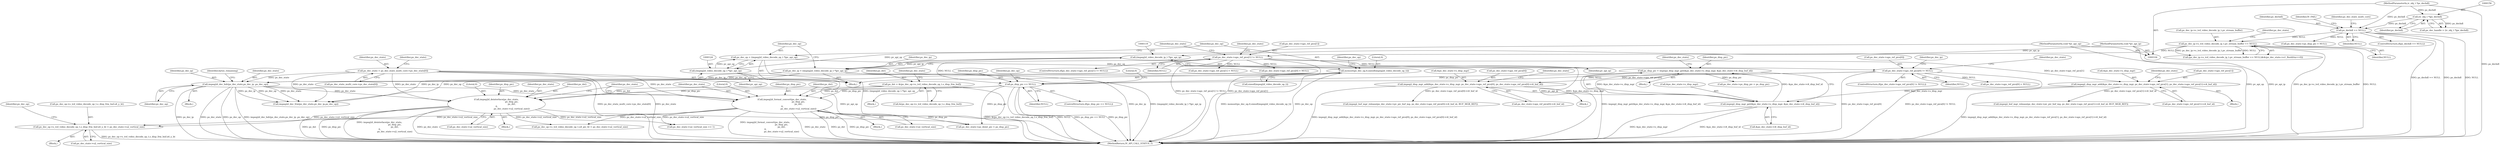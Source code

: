 digraph "0_Android_a86eb798d077b9b25c8f8c77e3c02c2f287c1ce7@pointer" {
"1000857" [label="(Call,ps_dec_op->s_ivd_video_decode_op_t.s_disp_frm_buf.u4_y_ht = ps_dec_state->u2_vertical_size)"];
"1000706" [label="(Call,impeg2d_deinterlace(ps_dec_state,\n                                            ps_disp_pic,\n                                            ps_dst,\n 0,\n                                            ps_dec_state->u2_vertical_size))"];
"1000331" [label="(Call,impeg2d_dec_hdr(ps_dec_state,ps_dec_ip ,ps_dec_op))"];
"1000170" [label="(Call,ps_dec_state = ps_dec_state_multi_core->ps_dec_state[0])"];
"1000116" [label="(Call,ps_dec_ip = (impeg2d_video_decode_ip_t *)pv_api_ip)"];
"1000118" [label="(Call,(impeg2d_video_decode_ip_t *)pv_api_ip)"];
"1000106" [label="(MethodParameterIn,void *pv_api_ip)"];
"1000126" [label="(Call,memset(ps_dec_op,0,sizeof(impeg2d_video_decode_op_t)))"];
"1000121" [label="(Call,ps_dec_op = (impeg2d_video_decode_op_t *)pv_api_op)"];
"1000123" [label="(Call,(impeg2d_video_decode_op_t *)pv_api_op)"];
"1000107" [label="(MethodParameterIn,void *pv_api_op)"];
"1000511" [label="(Call,ps_disp_pic == NULL)"];
"1000494" [label="(Call,ps_disp_pic = impeg2_disp_mgr_get(&ps_dec_state->s_disp_mgr, &ps_dec_state->i4_disp_buf_id))"];
"1000496" [label="(Call,impeg2_disp_mgr_get(&ps_dec_state->s_disp_mgr, &ps_dec_state->i4_disp_buf_id))"];
"1000442" [label="(Call,impeg2_disp_mgr_add(&ps_dec_state->s_disp_mgr, ps_dec_state->aps_ref_pics[0], ps_dec_state->aps_ref_pics[0]->i4_buf_id))"];
"1000434" [label="(Call,ps_dec_state->aps_ref_pics[0] != NULL)"];
"1000369" [label="(Call,ps_dec_state->aps_ref_pics[1] != NULL)"];
"1000265" [label="(Call,ps_dec_ip->s_ivd_video_decode_ip_t.pv_stream_buffer == NULL)"];
"1000159" [label="(Call,ps_dechdl == NULL)"];
"1000155" [label="(Call,(iv_obj_t *)ps_dechdl)"];
"1000105" [label="(MethodParameterIn,iv_obj_t *ps_dechdl)"];
"1000377" [label="(Call,impeg2_disp_mgr_add(&ps_dec_state->s_disp_mgr, ps_dec_state->aps_ref_pics[1], ps_dec_state->aps_ref_pics[1]->i4_buf_id))"];
"1000687" [label="(Call,ps_dst = &(ps_dec_op->s_ivd_video_decode_op_t.s_disp_frm_buf))"];
"1000716" [label="(Call,impeg2d_format_convert(ps_dec_state,\n                                               ps_disp_pic,\n                                               ps_dst,\n 0,\n                                               ps_dec_state->u2_vertical_size))"];
"1000706" [label="(Call,impeg2d_deinterlace(ps_dec_state,\n                                            ps_disp_pic,\n                                            ps_dst,\n 0,\n                                            ps_dec_state->u2_vertical_size))"];
"1000443" [label="(Call,&ps_dec_state->s_disp_mgr)"];
"1000382" [label="(Call,ps_dec_state->aps_ref_pics[1])"];
"1000172" [label="(Call,ps_dec_state_multi_core->ps_dec_state[0])"];
"1000435" [label="(Call,ps_dec_state->aps_ref_pics[0])"];
"1000710" [label="(Literal,0)"];
"1000721" [label="(Call,ps_dec_state->u2_vertical_size)"];
"1000717" [label="(Identifier,ps_dec_state)"];
"1000105" [label="(MethodParameterIn,iv_obj_t *ps_dechdl)"];
"1000716" [label="(Call,impeg2d_format_convert(ps_dec_state,\n                                               ps_disp_pic,\n                                               ps_dst,\n 0,\n                                               ps_dec_state->u2_vertical_size))"];
"1000708" [label="(Identifier,ps_disp_pic)"];
"1000116" [label="(Call,ps_dec_ip = (impeg2d_video_decode_ip_t *)pv_api_ip)"];
"1000122" [label="(Identifier,ps_dec_op)"];
"1000334" [label="(Identifier,ps_dec_op)"];
"1000271" [label="(Identifier,NULL)"];
"1000378" [label="(Call,&ps_dec_state->s_disp_mgr)"];
"1000689" [label="(Call,&(ps_dec_op->s_ivd_video_decode_op_t.s_disp_frm_buf))"];
"1000902" [label="(Call,ps_dec_state->u2_vertical_size >> 1)"];
"1000377" [label="(Call,impeg2_disp_mgr_add(&ps_dec_state->s_disp_mgr, ps_dec_state->aps_ref_pics[1], ps_dec_state->aps_ref_pics[1]->i4_buf_id))"];
"1000368" [label="(ControlStructure,if(ps_dec_state->aps_ref_pics[1] != NULL))"];
"1000387" [label="(Call,ps_dec_state->aps_ref_pics[1]->i4_buf_id)"];
"1000447" [label="(Call,ps_dec_state->aps_ref_pics[0])"];
"1000367" [label="(Block,)"];
"1000331" [label="(Call,impeg2d_dec_hdr(ps_dec_state,ps_dec_ip ,ps_dec_op))"];
"1000857" [label="(Call,ps_dec_op->s_ivd_video_decode_op_t.s_disp_frm_buf.u4_y_ht = ps_dec_state->u2_vertical_size)"];
"1000121" [label="(Call,ps_dec_op = (impeg2d_video_decode_op_t *)pv_api_op)"];
"1000687" [label="(Call,ps_dst = &(ps_dec_op->s_ivd_video_decode_op_t.s_disp_frm_buf))"];
"1000126" [label="(Call,memset(ps_dec_op,0,sizeof(impeg2d_video_decode_op_t)))"];
"1000496" [label="(Call,impeg2_disp_mgr_get(&ps_dec_state->s_disp_mgr, &ps_dec_state->i4_disp_buf_id))"];
"1000527" [label="(Literal,0)"];
"1000107" [label="(MethodParameterIn,void *pv_api_op)"];
"1000434" [label="(Call,ps_dec_state->aps_ref_pics[0] != NULL)"];
"1000720" [label="(Literal,0)"];
"1000442" [label="(Call,impeg2_disp_mgr_add(&ps_dec_state->s_disp_mgr, ps_dec_state->aps_ref_pics[0], ps_dec_state->aps_ref_pics[0]->i4_buf_id))"];
"1000726" [label="(Identifier,ps_dec_state)"];
"1000239" [label="(Call,ps_dec_state->ps_disp_pic = NULL)"];
"1000510" [label="(ControlStructure,if(ps_disp_pic == NULL))"];
"1000433" [label="(ControlStructure,if(ps_dec_state->aps_ref_pics[0] != NULL))"];
"1000106" [label="(MethodParameterIn,void *pv_api_ip)"];
"1000512" [label="(Identifier,ps_disp_pic)"];
"1000718" [label="(Identifier,ps_disp_pic)"];
"1000375" [label="(Identifier,NULL)"];
"1000161" [label="(Identifier,NULL)"];
"1000370" [label="(Call,ps_dec_state->aps_ref_pics[1])"];
"1000155" [label="(Call,(iv_obj_t *)ps_dechdl)"];
"1000858" [label="(Call,ps_dec_op->s_ivd_video_decode_op_t.s_disp_frm_buf.u4_y_ht)"];
"1000108" [label="(Block,)"];
"1000711" [label="(Call,ps_dec_state->u2_vertical_size)"];
"1000441" [label="(Block,)"];
"1000688" [label="(Identifier,ps_dst)"];
"1000125" [label="(Identifier,pv_api_op)"];
"1000396" [label="(Identifier,ps_dec_state)"];
"1001695" [label="(MethodReturn,IV_API_CALL_STATUS_T)"];
"1000685" [label="(Block,)"];
"1000440" [label="(Identifier,NULL)"];
"1000332" [label="(Identifier,ps_dec_state)"];
"1000333" [label="(Identifier,ps_dec_ip)"];
"1000511" [label="(Call,ps_disp_pic == NULL)"];
"1000481" [label="(Identifier,ps_dec_ip)"];
"1000513" [label="(Identifier,NULL)"];
"1000153" [label="(Call,ps_dec_handle = (iv_obj_t *)ps_dechdl)"];
"1000418" [label="(Call,ps_dec_state->aps_ref_pics[1] = NULL)"];
"1000698" [label="(Identifier,ps_dec_state)"];
"1000158" [label="(ControlStructure,if(ps_dechdl == NULL))"];
"1000872" [label="(Identifier,ps_dec_op)"];
"1000744" [label="(Call,ps_dec_state->ps_deint_pic = ps_disp_pic)"];
"1000274" [label="(Identifier,ps_dec_state)"];
"1000380" [label="(Identifier,ps_dec_state)"];
"1000164" [label="(Identifier,IV_FAIL)"];
"1000494" [label="(Call,ps_disp_pic = impeg2_disp_mgr_get(&ps_dec_state->s_disp_mgr, &ps_dec_state->i4_disp_buf_id))"];
"1000171" [label="(Identifier,ps_dec_state)"];
"1000266" [label="(Call,ps_dec_ip->s_ivd_video_decode_ip_t.pv_stream_buffer)"];
"1000129" [label="(Call,sizeof(impeg2d_video_decode_op_t))"];
"1000507" [label="(Identifier,ps_dec_state)"];
"1000118" [label="(Call,(impeg2d_video_decode_ip_t *)pv_api_ip)"];
"1000376" [label="(Block,)"];
"1000369" [label="(Call,ps_dec_state->aps_ref_pics[1] != NULL)"];
"1000120" [label="(Identifier,pv_api_ip)"];
"1000471" [label="(Call,ps_dec_state->aps_ref_pics[0] = NULL)"];
"1000264" [label="(Call,(ps_dec_ip->s_ivd_video_decode_ip_t.pv_stream_buffer == NULL)&&(ps_dec_state->u1_flushfrm==0))"];
"1000117" [label="(Identifier,ps_dec_ip)"];
"1000715" [label="(Block,)"];
"1000166" [label="(Identifier,ps_dec_state_multi_core)"];
"1000523" [label="(Block,)"];
"1000505" [label="(Call,ps_dec_state->ps_disp_pic = ps_disp_pic)"];
"1000170" [label="(Call,ps_dec_state = ps_dec_state_multi_core->ps_dec_state[0])"];
"1000128" [label="(Literal,0)"];
"1001425" [label="(Call,impeg2d_dec_frm(ps_dec_state,ps_dec_ip,ps_dec_op))"];
"1000707" [label="(Identifier,ps_dec_state)"];
"1000160" [label="(Identifier,ps_dechdl)"];
"1000425" [label="(Call,ps_dec_state->aps_ref_pics[0] = NULL)"];
"1000719" [label="(Identifier,ps_dst)"];
"1000330" [label="(Block,)"];
"1000157" [label="(Identifier,ps_dechdl)"];
"1000179" [label="(Identifier,ps_dec_state)"];
"1000394" [label="(Call,impeg2_buf_mgr_release(ps_dec_state->pv_pic_buf_mg, ps_dec_state->aps_ref_pics[1]->i4_buf_id, BUF_MGR_REF))"];
"1000865" [label="(Call,ps_dec_state->u2_vertical_size)"];
"1000495" [label="(Identifier,ps_disp_pic)"];
"1000705" [label="(Block,)"];
"1000336" [label="(Identifier,bytes_remaining)"];
"1000763" [label="(Call,ps_dec_op->s_ivd_video_decode_op_t.u4_pic_ht = ps_dec_state->u2_vertical_size)"];
"1000459" [label="(Call,impeg2_buf_mgr_release(ps_dec_state->pv_pic_buf_mg, ps_dec_state->aps_ref_pics[0]->i4_buf_id, BUF_MGR_REF))"];
"1000265" [label="(Call,ps_dec_ip->s_ivd_video_decode_ip_t.pv_stream_buffer == NULL)"];
"1000437" [label="(Identifier,ps_dec_state)"];
"1000452" [label="(Call,ps_dec_state->aps_ref_pics[0]->i4_buf_id)"];
"1000501" [label="(Call,&ps_dec_state->i4_disp_buf_id)"];
"1000518" [label="(Identifier,ps_dec_op)"];
"1000497" [label="(Call,&ps_dec_state->s_disp_mgr)"];
"1000159" [label="(Call,ps_dechdl == NULL)"];
"1000127" [label="(Identifier,ps_dec_op)"];
"1000445" [label="(Identifier,ps_dec_state)"];
"1000709" [label="(Identifier,ps_dst)"];
"1000123" [label="(Call,(impeg2d_video_decode_op_t *)pv_api_op)"];
"1000461" [label="(Identifier,ps_dec_state)"];
"1000134" [label="(Identifier,ps_dec_op)"];
"1000857" -> "1000523"  [label="AST: "];
"1000857" -> "1000865"  [label="CFG: "];
"1000858" -> "1000857"  [label="AST: "];
"1000865" -> "1000857"  [label="AST: "];
"1000872" -> "1000857"  [label="CFG: "];
"1000857" -> "1001695"  [label="DDG: ps_dec_op->s_ivd_video_decode_op_t.s_disp_frm_buf.u4_y_ht"];
"1000706" -> "1000857"  [label="DDG: ps_dec_state->u2_vertical_size"];
"1000716" -> "1000857"  [label="DDG: ps_dec_state->u2_vertical_size"];
"1000706" -> "1000705"  [label="AST: "];
"1000706" -> "1000711"  [label="CFG: "];
"1000707" -> "1000706"  [label="AST: "];
"1000708" -> "1000706"  [label="AST: "];
"1000709" -> "1000706"  [label="AST: "];
"1000710" -> "1000706"  [label="AST: "];
"1000711" -> "1000706"  [label="AST: "];
"1000726" -> "1000706"  [label="CFG: "];
"1000706" -> "1001695"  [label="DDG: ps_dst"];
"1000706" -> "1001695"  [label="DDG: ps_disp_pic"];
"1000706" -> "1001695"  [label="DDG: impeg2d_deinterlace(ps_dec_state,\n                                            ps_disp_pic,\n                                            ps_dst,\n 0,\n                                            ps_dec_state->u2_vertical_size)"];
"1000706" -> "1001695"  [label="DDG: ps_dec_state"];
"1000331" -> "1000706"  [label="DDG: ps_dec_state"];
"1000170" -> "1000706"  [label="DDG: ps_dec_state"];
"1000511" -> "1000706"  [label="DDG: ps_disp_pic"];
"1000687" -> "1000706"  [label="DDG: ps_dst"];
"1000706" -> "1000744"  [label="DDG: ps_disp_pic"];
"1000706" -> "1000763"  [label="DDG: ps_dec_state->u2_vertical_size"];
"1000706" -> "1000902"  [label="DDG: ps_dec_state->u2_vertical_size"];
"1000331" -> "1000330"  [label="AST: "];
"1000331" -> "1000334"  [label="CFG: "];
"1000332" -> "1000331"  [label="AST: "];
"1000333" -> "1000331"  [label="AST: "];
"1000334" -> "1000331"  [label="AST: "];
"1000336" -> "1000331"  [label="CFG: "];
"1000331" -> "1001695"  [label="DDG: ps_dec_op"];
"1000331" -> "1001695"  [label="DDG: impeg2d_dec_hdr(ps_dec_state,ps_dec_ip ,ps_dec_op)"];
"1000331" -> "1001695"  [label="DDG: ps_dec_ip"];
"1000331" -> "1001695"  [label="DDG: ps_dec_state"];
"1000170" -> "1000331"  [label="DDG: ps_dec_state"];
"1000116" -> "1000331"  [label="DDG: ps_dec_ip"];
"1000126" -> "1000331"  [label="DDG: ps_dec_op"];
"1000331" -> "1000716"  [label="DDG: ps_dec_state"];
"1000331" -> "1001425"  [label="DDG: ps_dec_state"];
"1000331" -> "1001425"  [label="DDG: ps_dec_ip"];
"1000331" -> "1001425"  [label="DDG: ps_dec_op"];
"1000170" -> "1000108"  [label="AST: "];
"1000170" -> "1000172"  [label="CFG: "];
"1000171" -> "1000170"  [label="AST: "];
"1000172" -> "1000170"  [label="AST: "];
"1000179" -> "1000170"  [label="CFG: "];
"1000170" -> "1001695"  [label="DDG: ps_dec_state_multi_core->ps_dec_state[0]"];
"1000170" -> "1001695"  [label="DDG: ps_dec_state"];
"1000170" -> "1000716"  [label="DDG: ps_dec_state"];
"1000170" -> "1001425"  [label="DDG: ps_dec_state"];
"1000116" -> "1000108"  [label="AST: "];
"1000116" -> "1000118"  [label="CFG: "];
"1000117" -> "1000116"  [label="AST: "];
"1000118" -> "1000116"  [label="AST: "];
"1000122" -> "1000116"  [label="CFG: "];
"1000116" -> "1001695"  [label="DDG: ps_dec_ip"];
"1000116" -> "1001695"  [label="DDG: (impeg2d_video_decode_ip_t *)pv_api_ip"];
"1000118" -> "1000116"  [label="DDG: pv_api_ip"];
"1000116" -> "1001425"  [label="DDG: ps_dec_ip"];
"1000118" -> "1000120"  [label="CFG: "];
"1000119" -> "1000118"  [label="AST: "];
"1000120" -> "1000118"  [label="AST: "];
"1000118" -> "1001695"  [label="DDG: pv_api_ip"];
"1000106" -> "1000118"  [label="DDG: pv_api_ip"];
"1000106" -> "1000104"  [label="AST: "];
"1000106" -> "1001695"  [label="DDG: pv_api_ip"];
"1000126" -> "1000108"  [label="AST: "];
"1000126" -> "1000129"  [label="CFG: "];
"1000127" -> "1000126"  [label="AST: "];
"1000128" -> "1000126"  [label="AST: "];
"1000129" -> "1000126"  [label="AST: "];
"1000134" -> "1000126"  [label="CFG: "];
"1000126" -> "1001695"  [label="DDG: memset(ps_dec_op,0,sizeof(impeg2d_video_decode_op_t))"];
"1000126" -> "1001695"  [label="DDG: ps_dec_op"];
"1000121" -> "1000126"  [label="DDG: ps_dec_op"];
"1000126" -> "1001425"  [label="DDG: ps_dec_op"];
"1000121" -> "1000108"  [label="AST: "];
"1000121" -> "1000123"  [label="CFG: "];
"1000122" -> "1000121"  [label="AST: "];
"1000123" -> "1000121"  [label="AST: "];
"1000127" -> "1000121"  [label="CFG: "];
"1000121" -> "1001695"  [label="DDG: (impeg2d_video_decode_op_t *)pv_api_op"];
"1000123" -> "1000121"  [label="DDG: pv_api_op"];
"1000123" -> "1000125"  [label="CFG: "];
"1000124" -> "1000123"  [label="AST: "];
"1000125" -> "1000123"  [label="AST: "];
"1000123" -> "1001695"  [label="DDG: pv_api_op"];
"1000107" -> "1000123"  [label="DDG: pv_api_op"];
"1000107" -> "1000104"  [label="AST: "];
"1000107" -> "1001695"  [label="DDG: pv_api_op"];
"1000511" -> "1000510"  [label="AST: "];
"1000511" -> "1000513"  [label="CFG: "];
"1000512" -> "1000511"  [label="AST: "];
"1000513" -> "1000511"  [label="AST: "];
"1000518" -> "1000511"  [label="CFG: "];
"1000527" -> "1000511"  [label="CFG: "];
"1000511" -> "1001695"  [label="DDG: NULL"];
"1000511" -> "1001695"  [label="DDG: ps_disp_pic == NULL"];
"1000511" -> "1001695"  [label="DDG: ps_disp_pic"];
"1000494" -> "1000511"  [label="DDG: ps_disp_pic"];
"1000434" -> "1000511"  [label="DDG: NULL"];
"1000369" -> "1000511"  [label="DDG: NULL"];
"1000511" -> "1000716"  [label="DDG: ps_disp_pic"];
"1000511" -> "1000744"  [label="DDG: ps_disp_pic"];
"1000494" -> "1000367"  [label="AST: "];
"1000494" -> "1000496"  [label="CFG: "];
"1000495" -> "1000494"  [label="AST: "];
"1000496" -> "1000494"  [label="AST: "];
"1000507" -> "1000494"  [label="CFG: "];
"1000494" -> "1001695"  [label="DDG: impeg2_disp_mgr_get(&ps_dec_state->s_disp_mgr, &ps_dec_state->i4_disp_buf_id)"];
"1000496" -> "1000494"  [label="DDG: &ps_dec_state->s_disp_mgr"];
"1000496" -> "1000494"  [label="DDG: &ps_dec_state->i4_disp_buf_id"];
"1000494" -> "1000505"  [label="DDG: ps_disp_pic"];
"1000496" -> "1000501"  [label="CFG: "];
"1000497" -> "1000496"  [label="AST: "];
"1000501" -> "1000496"  [label="AST: "];
"1000496" -> "1001695"  [label="DDG: &ps_dec_state->s_disp_mgr"];
"1000496" -> "1001695"  [label="DDG: &ps_dec_state->i4_disp_buf_id"];
"1000442" -> "1000496"  [label="DDG: &ps_dec_state->s_disp_mgr"];
"1000377" -> "1000496"  [label="DDG: &ps_dec_state->s_disp_mgr"];
"1000442" -> "1000441"  [label="AST: "];
"1000442" -> "1000452"  [label="CFG: "];
"1000443" -> "1000442"  [label="AST: "];
"1000447" -> "1000442"  [label="AST: "];
"1000452" -> "1000442"  [label="AST: "];
"1000461" -> "1000442"  [label="CFG: "];
"1000442" -> "1001695"  [label="DDG: impeg2_disp_mgr_add(&ps_dec_state->s_disp_mgr, ps_dec_state->aps_ref_pics[0], ps_dec_state->aps_ref_pics[0]->i4_buf_id)"];
"1000434" -> "1000442"  [label="DDG: ps_dec_state->aps_ref_pics[0]"];
"1000442" -> "1000459"  [label="DDG: ps_dec_state->aps_ref_pics[0]->i4_buf_id"];
"1000434" -> "1000433"  [label="AST: "];
"1000434" -> "1000440"  [label="CFG: "];
"1000435" -> "1000434"  [label="AST: "];
"1000440" -> "1000434"  [label="AST: "];
"1000445" -> "1000434"  [label="CFG: "];
"1000481" -> "1000434"  [label="CFG: "];
"1000434" -> "1001695"  [label="DDG: ps_dec_state->aps_ref_pics[0] != NULL"];
"1000434" -> "1001695"  [label="DDG: ps_dec_state->aps_ref_pics[0]"];
"1000369" -> "1000434"  [label="DDG: NULL"];
"1000434" -> "1000471"  [label="DDG: NULL"];
"1000369" -> "1000368"  [label="AST: "];
"1000369" -> "1000375"  [label="CFG: "];
"1000370" -> "1000369"  [label="AST: "];
"1000375" -> "1000369"  [label="AST: "];
"1000380" -> "1000369"  [label="CFG: "];
"1000437" -> "1000369"  [label="CFG: "];
"1000369" -> "1001695"  [label="DDG: ps_dec_state->aps_ref_pics[1] != NULL"];
"1000369" -> "1001695"  [label="DDG: ps_dec_state->aps_ref_pics[1]"];
"1000265" -> "1000369"  [label="DDG: NULL"];
"1000369" -> "1000377"  [label="DDG: ps_dec_state->aps_ref_pics[1]"];
"1000369" -> "1000418"  [label="DDG: NULL"];
"1000369" -> "1000425"  [label="DDG: NULL"];
"1000265" -> "1000264"  [label="AST: "];
"1000265" -> "1000271"  [label="CFG: "];
"1000266" -> "1000265"  [label="AST: "];
"1000271" -> "1000265"  [label="AST: "];
"1000274" -> "1000265"  [label="CFG: "];
"1000264" -> "1000265"  [label="CFG: "];
"1000265" -> "1001695"  [label="DDG: ps_dec_ip->s_ivd_video_decode_ip_t.pv_stream_buffer"];
"1000265" -> "1001695"  [label="DDG: NULL"];
"1000265" -> "1000264"  [label="DDG: ps_dec_ip->s_ivd_video_decode_ip_t.pv_stream_buffer"];
"1000265" -> "1000264"  [label="DDG: NULL"];
"1000159" -> "1000265"  [label="DDG: NULL"];
"1000159" -> "1000158"  [label="AST: "];
"1000159" -> "1000161"  [label="CFG: "];
"1000160" -> "1000159"  [label="AST: "];
"1000161" -> "1000159"  [label="AST: "];
"1000164" -> "1000159"  [label="CFG: "];
"1000166" -> "1000159"  [label="CFG: "];
"1000159" -> "1001695"  [label="DDG: ps_dechdl == NULL"];
"1000159" -> "1001695"  [label="DDG: ps_dechdl"];
"1000159" -> "1001695"  [label="DDG: NULL"];
"1000155" -> "1000159"  [label="DDG: ps_dechdl"];
"1000105" -> "1000159"  [label="DDG: ps_dechdl"];
"1000159" -> "1000239"  [label="DDG: NULL"];
"1000155" -> "1000153"  [label="AST: "];
"1000155" -> "1000157"  [label="CFG: "];
"1000156" -> "1000155"  [label="AST: "];
"1000157" -> "1000155"  [label="AST: "];
"1000153" -> "1000155"  [label="CFG: "];
"1000155" -> "1000153"  [label="DDG: ps_dechdl"];
"1000105" -> "1000155"  [label="DDG: ps_dechdl"];
"1000105" -> "1000104"  [label="AST: "];
"1000105" -> "1001695"  [label="DDG: ps_dechdl"];
"1000377" -> "1000376"  [label="AST: "];
"1000377" -> "1000387"  [label="CFG: "];
"1000378" -> "1000377"  [label="AST: "];
"1000382" -> "1000377"  [label="AST: "];
"1000387" -> "1000377"  [label="AST: "];
"1000396" -> "1000377"  [label="CFG: "];
"1000377" -> "1001695"  [label="DDG: impeg2_disp_mgr_add(&ps_dec_state->s_disp_mgr, ps_dec_state->aps_ref_pics[1], ps_dec_state->aps_ref_pics[1]->i4_buf_id)"];
"1000377" -> "1000394"  [label="DDG: ps_dec_state->aps_ref_pics[1]->i4_buf_id"];
"1000687" -> "1000685"  [label="AST: "];
"1000687" -> "1000689"  [label="CFG: "];
"1000688" -> "1000687"  [label="AST: "];
"1000689" -> "1000687"  [label="AST: "];
"1000698" -> "1000687"  [label="CFG: "];
"1000687" -> "1001695"  [label="DDG: &(ps_dec_op->s_ivd_video_decode_op_t.s_disp_frm_buf)"];
"1000687" -> "1000716"  [label="DDG: ps_dst"];
"1000716" -> "1000715"  [label="AST: "];
"1000716" -> "1000721"  [label="CFG: "];
"1000717" -> "1000716"  [label="AST: "];
"1000718" -> "1000716"  [label="AST: "];
"1000719" -> "1000716"  [label="AST: "];
"1000720" -> "1000716"  [label="AST: "];
"1000721" -> "1000716"  [label="AST: "];
"1000726" -> "1000716"  [label="CFG: "];
"1000716" -> "1001695"  [label="DDG: impeg2d_format_convert(ps_dec_state,\n                                               ps_disp_pic,\n                                               ps_dst,\n 0,\n                                               ps_dec_state->u2_vertical_size)"];
"1000716" -> "1001695"  [label="DDG: ps_dec_state"];
"1000716" -> "1001695"  [label="DDG: ps_dst"];
"1000716" -> "1001695"  [label="DDG: ps_disp_pic"];
"1000716" -> "1000744"  [label="DDG: ps_disp_pic"];
"1000716" -> "1000763"  [label="DDG: ps_dec_state->u2_vertical_size"];
"1000716" -> "1000902"  [label="DDG: ps_dec_state->u2_vertical_size"];
}
